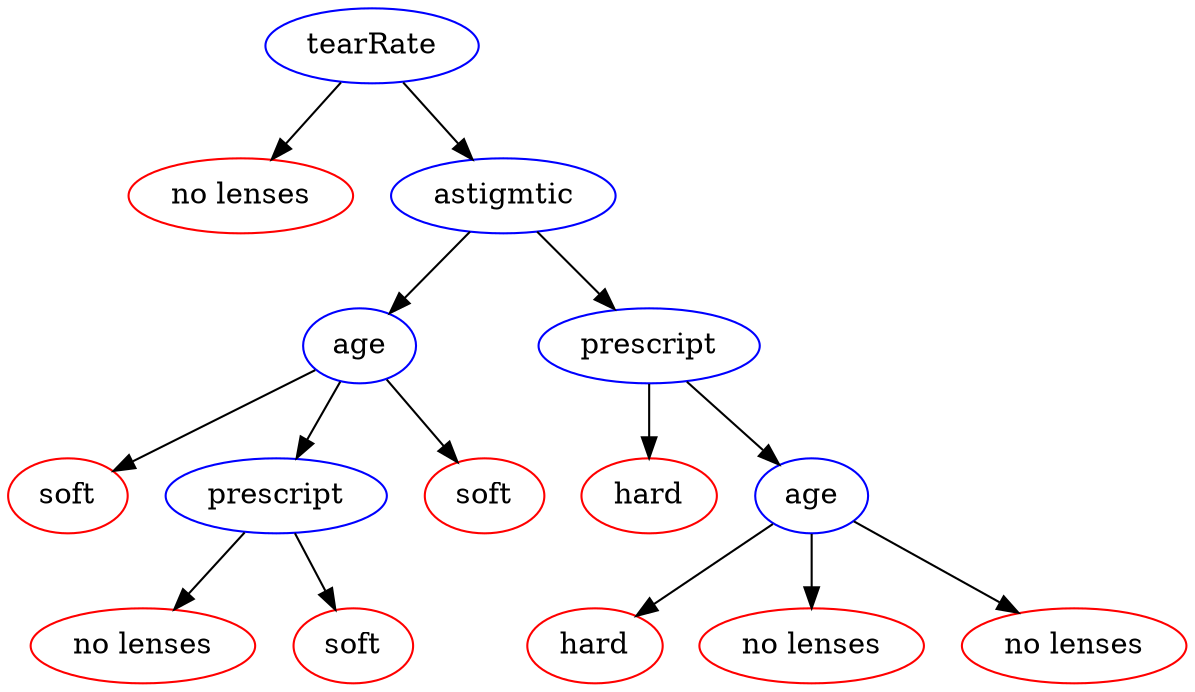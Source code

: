 // Decision Tree
digraph MyTree {
	tearRate1 [label=tearRate color=blue]
	"no lenses1" [label="no lenses" color=red]
	tearRate1 -> "no lenses1"
	astigmtic1 [label=astigmtic color=blue]
	age1 [label=age color=blue]
	soft1 [label=soft color=red]
	age1 -> soft1
	prescript1 [label=prescript color=blue]
	"no lenses2" [label="no lenses" color=red]
	prescript1 -> "no lenses2"
	soft2 [label=soft color=red]
	prescript1 -> soft2
	age1 -> prescript1
	soft3 [label=soft color=red]
	age1 -> soft3
	astigmtic1 -> age1
	prescript2 [label=prescript color=blue]
	hard1 [label=hard color=red]
	prescript2 -> hard1
	age2 [label=age color=blue]
	hard2 [label=hard color=red]
	age2 -> hard2
	"no lenses3" [label="no lenses" color=red]
	age2 -> "no lenses3"
	"no lenses4" [label="no lenses" color=red]
	age2 -> "no lenses4"
	prescript2 -> age2
	astigmtic1 -> prescript2
	tearRate1 -> astigmtic1
}
